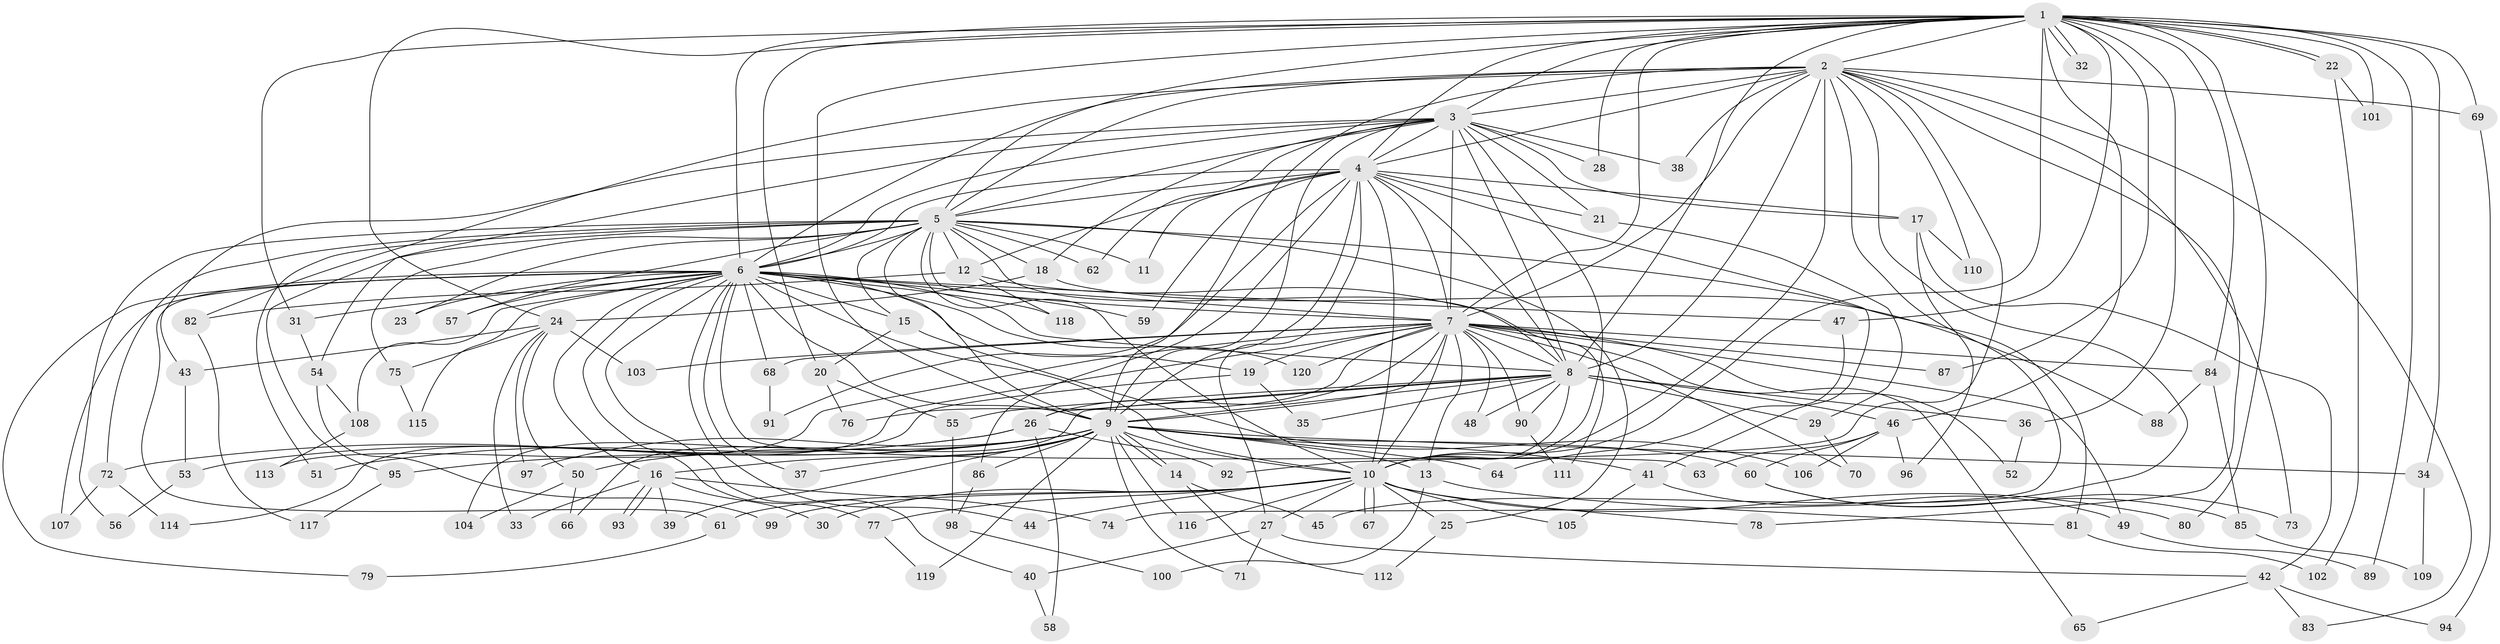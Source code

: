 // Generated by graph-tools (version 1.1) at 2025/49/03/09/25 03:49:42]
// undirected, 120 vertices, 265 edges
graph export_dot {
graph [start="1"]
  node [color=gray90,style=filled];
  1;
  2;
  3;
  4;
  5;
  6;
  7;
  8;
  9;
  10;
  11;
  12;
  13;
  14;
  15;
  16;
  17;
  18;
  19;
  20;
  21;
  22;
  23;
  24;
  25;
  26;
  27;
  28;
  29;
  30;
  31;
  32;
  33;
  34;
  35;
  36;
  37;
  38;
  39;
  40;
  41;
  42;
  43;
  44;
  45;
  46;
  47;
  48;
  49;
  50;
  51;
  52;
  53;
  54;
  55;
  56;
  57;
  58;
  59;
  60;
  61;
  62;
  63;
  64;
  65;
  66;
  67;
  68;
  69;
  70;
  71;
  72;
  73;
  74;
  75;
  76;
  77;
  78;
  79;
  80;
  81;
  82;
  83;
  84;
  85;
  86;
  87;
  88;
  89;
  90;
  91;
  92;
  93;
  94;
  95;
  96;
  97;
  98;
  99;
  100;
  101;
  102;
  103;
  104;
  105;
  106;
  107;
  108;
  109;
  110;
  111;
  112;
  113;
  114;
  115;
  116;
  117;
  118;
  119;
  120;
  1 -- 2;
  1 -- 3;
  1 -- 4;
  1 -- 5;
  1 -- 6;
  1 -- 7;
  1 -- 8;
  1 -- 9;
  1 -- 10;
  1 -- 20;
  1 -- 22;
  1 -- 22;
  1 -- 24;
  1 -- 28;
  1 -- 31;
  1 -- 32;
  1 -- 32;
  1 -- 34;
  1 -- 36;
  1 -- 46;
  1 -- 47;
  1 -- 69;
  1 -- 80;
  1 -- 84;
  1 -- 87;
  1 -- 89;
  1 -- 101;
  2 -- 3;
  2 -- 4;
  2 -- 5;
  2 -- 6;
  2 -- 7;
  2 -- 8;
  2 -- 9;
  2 -- 10;
  2 -- 38;
  2 -- 45;
  2 -- 69;
  2 -- 73;
  2 -- 74;
  2 -- 78;
  2 -- 82;
  2 -- 83;
  2 -- 92;
  2 -- 110;
  3 -- 4;
  3 -- 5;
  3 -- 6;
  3 -- 7;
  3 -- 8;
  3 -- 9;
  3 -- 10;
  3 -- 17;
  3 -- 18;
  3 -- 21;
  3 -- 28;
  3 -- 38;
  3 -- 43;
  3 -- 54;
  3 -- 62;
  4 -- 5;
  4 -- 6;
  4 -- 7;
  4 -- 8;
  4 -- 9;
  4 -- 10;
  4 -- 11;
  4 -- 12;
  4 -- 17;
  4 -- 21;
  4 -- 27;
  4 -- 41;
  4 -- 59;
  4 -- 86;
  4 -- 91;
  5 -- 6;
  5 -- 7;
  5 -- 8;
  5 -- 9;
  5 -- 10;
  5 -- 11;
  5 -- 12;
  5 -- 15;
  5 -- 18;
  5 -- 23;
  5 -- 25;
  5 -- 51;
  5 -- 56;
  5 -- 57;
  5 -- 62;
  5 -- 72;
  5 -- 75;
  5 -- 81;
  5 -- 95;
  6 -- 7;
  6 -- 8;
  6 -- 9;
  6 -- 10;
  6 -- 15;
  6 -- 16;
  6 -- 19;
  6 -- 23;
  6 -- 31;
  6 -- 37;
  6 -- 40;
  6 -- 44;
  6 -- 47;
  6 -- 57;
  6 -- 59;
  6 -- 61;
  6 -- 63;
  6 -- 68;
  6 -- 77;
  6 -- 79;
  6 -- 107;
  6 -- 108;
  6 -- 115;
  6 -- 118;
  6 -- 120;
  7 -- 8;
  7 -- 9;
  7 -- 10;
  7 -- 13;
  7 -- 19;
  7 -- 26;
  7 -- 48;
  7 -- 49;
  7 -- 52;
  7 -- 65;
  7 -- 68;
  7 -- 70;
  7 -- 76;
  7 -- 84;
  7 -- 87;
  7 -- 90;
  7 -- 103;
  7 -- 113;
  7 -- 114;
  7 -- 120;
  8 -- 9;
  8 -- 10;
  8 -- 26;
  8 -- 29;
  8 -- 35;
  8 -- 36;
  8 -- 46;
  8 -- 48;
  8 -- 55;
  8 -- 66;
  8 -- 90;
  9 -- 10;
  9 -- 13;
  9 -- 14;
  9 -- 14;
  9 -- 16;
  9 -- 34;
  9 -- 37;
  9 -- 39;
  9 -- 41;
  9 -- 50;
  9 -- 60;
  9 -- 64;
  9 -- 71;
  9 -- 72;
  9 -- 86;
  9 -- 95;
  9 -- 97;
  9 -- 116;
  9 -- 119;
  10 -- 25;
  10 -- 27;
  10 -- 30;
  10 -- 44;
  10 -- 61;
  10 -- 67;
  10 -- 67;
  10 -- 77;
  10 -- 78;
  10 -- 80;
  10 -- 99;
  10 -- 105;
  10 -- 116;
  12 -- 82;
  12 -- 111;
  12 -- 118;
  13 -- 81;
  13 -- 100;
  14 -- 45;
  14 -- 112;
  15 -- 20;
  15 -- 106;
  16 -- 30;
  16 -- 33;
  16 -- 39;
  16 -- 74;
  16 -- 93;
  16 -- 93;
  17 -- 42;
  17 -- 96;
  17 -- 110;
  18 -- 24;
  18 -- 88;
  19 -- 35;
  19 -- 104;
  20 -- 55;
  20 -- 76;
  21 -- 29;
  22 -- 101;
  22 -- 102;
  24 -- 33;
  24 -- 43;
  24 -- 50;
  24 -- 75;
  24 -- 97;
  24 -- 103;
  25 -- 112;
  26 -- 51;
  26 -- 53;
  26 -- 58;
  26 -- 92;
  27 -- 40;
  27 -- 42;
  27 -- 71;
  29 -- 70;
  31 -- 54;
  34 -- 109;
  36 -- 52;
  40 -- 58;
  41 -- 49;
  41 -- 105;
  42 -- 65;
  42 -- 83;
  42 -- 94;
  43 -- 53;
  46 -- 60;
  46 -- 63;
  46 -- 96;
  46 -- 106;
  47 -- 64;
  49 -- 89;
  50 -- 66;
  50 -- 104;
  53 -- 56;
  54 -- 99;
  54 -- 108;
  55 -- 98;
  60 -- 73;
  60 -- 85;
  61 -- 79;
  68 -- 91;
  69 -- 94;
  72 -- 107;
  72 -- 114;
  75 -- 115;
  77 -- 119;
  81 -- 102;
  82 -- 117;
  84 -- 85;
  84 -- 88;
  85 -- 109;
  86 -- 98;
  90 -- 111;
  95 -- 117;
  98 -- 100;
  108 -- 113;
}
